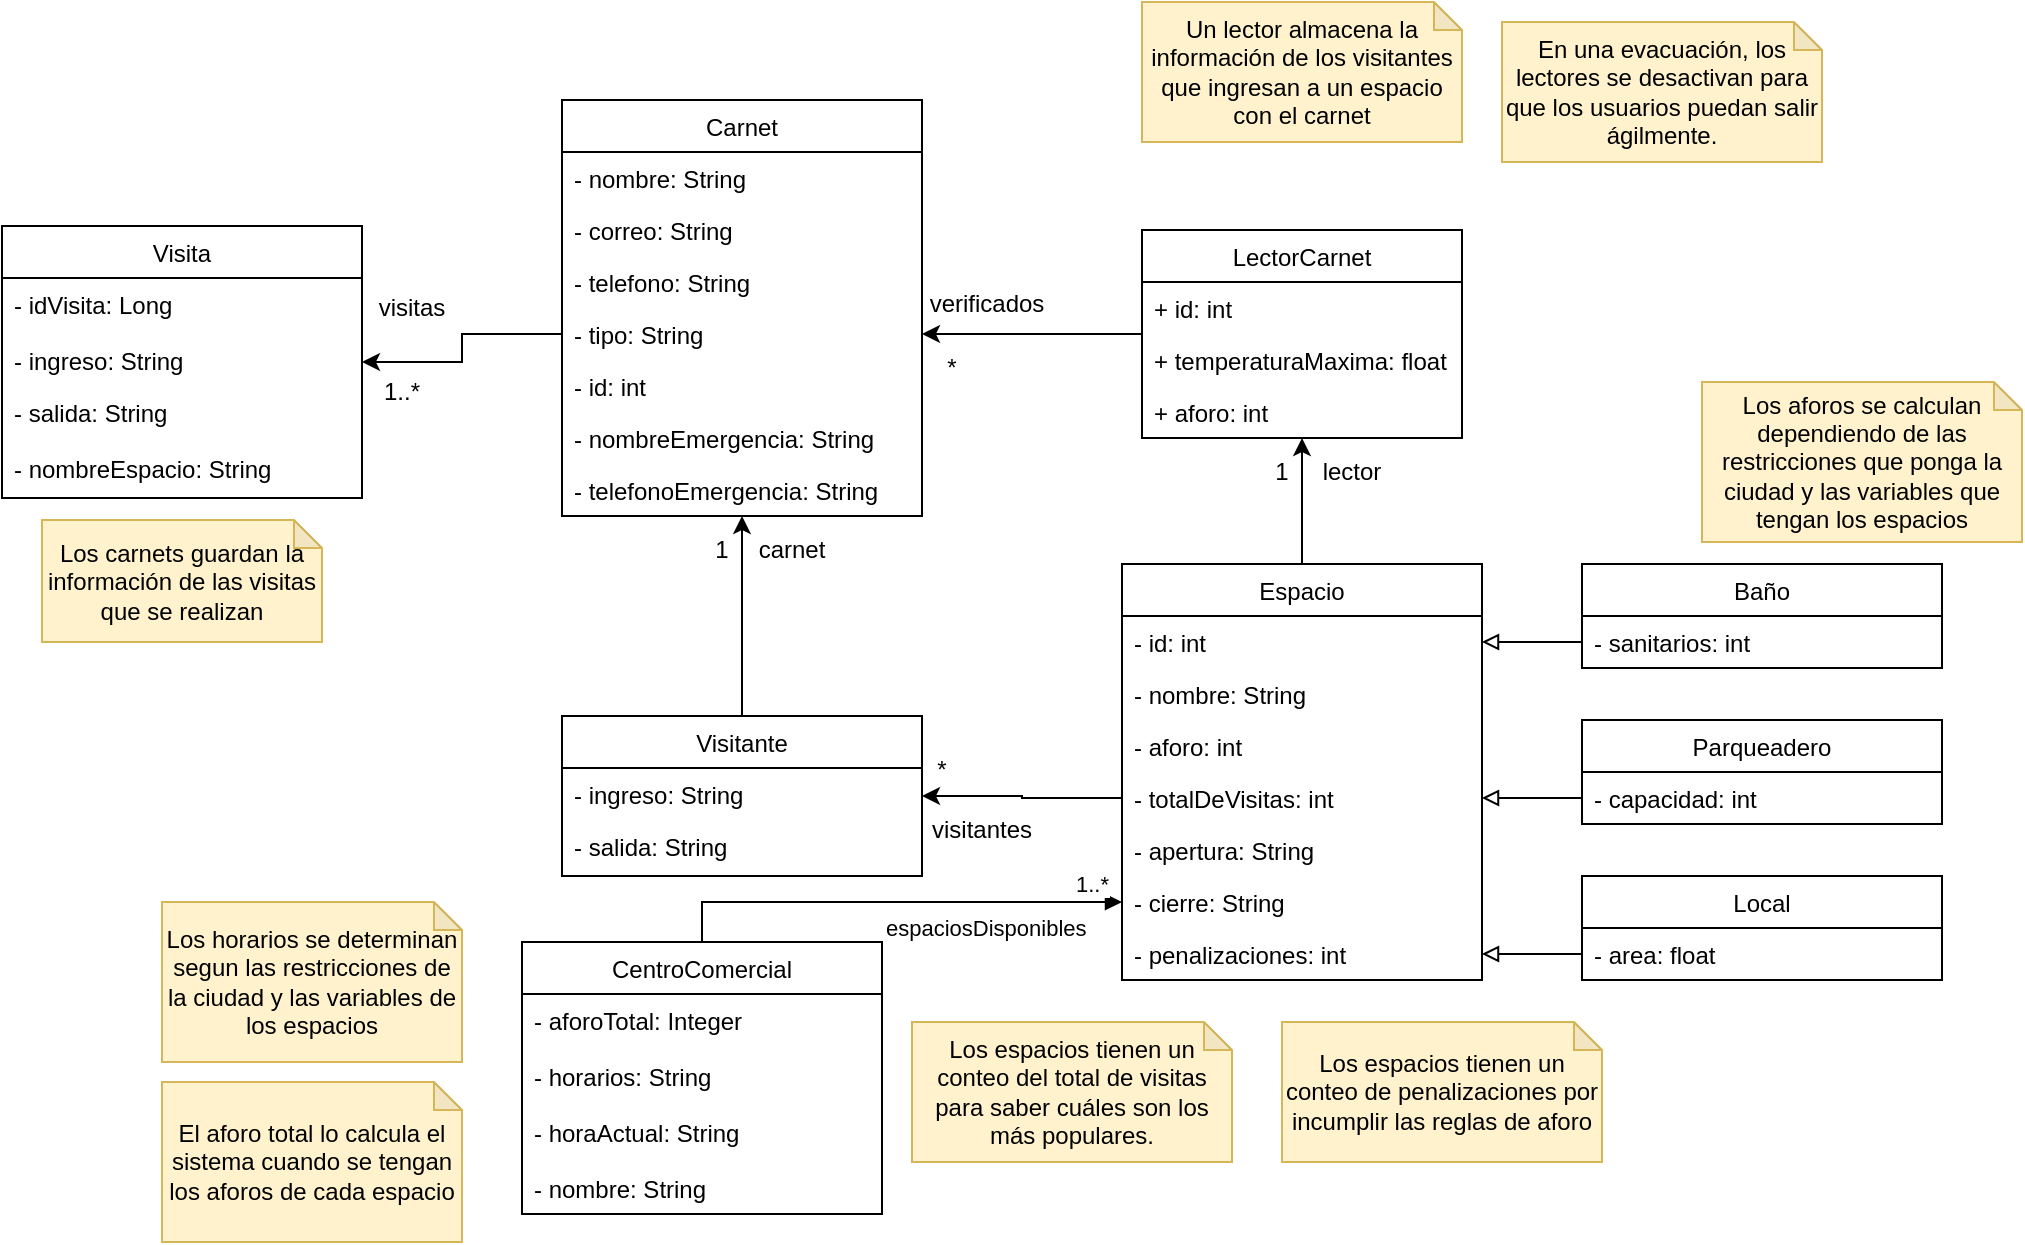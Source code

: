 <mxfile version="20.8.20" type="github">
  <diagram id="C5RBs43oDa-KdzZeNtuy" name="Page-1">
    <mxGraphModel dx="1434" dy="532" grid="1" gridSize="10" guides="1" tooltips="1" connect="1" arrows="1" fold="1" page="1" pageScale="1" pageWidth="1169" pageHeight="827" background="none" math="0" shadow="0">
      <root>
        <mxCell id="WIyWlLk6GJQsqaUBKTNV-0" />
        <mxCell id="WIyWlLk6GJQsqaUBKTNV-1" parent="WIyWlLk6GJQsqaUBKTNV-0" />
        <mxCell id="0SaAYTCdoaymlfJlWzi8-77" style="edgeStyle=orthogonalEdgeStyle;rounded=0;orthogonalLoop=1;jettySize=auto;html=1;exitX=0.5;exitY=0;exitDx=0;exitDy=0;startArrow=none;startFill=0;endArrow=classic;endFill=1;" parent="WIyWlLk6GJQsqaUBKTNV-1" source="0SaAYTCdoaymlfJlWzi8-0" target="0SaAYTCdoaymlfJlWzi8-72" edge="1">
          <mxGeometry relative="1" as="geometry" />
        </mxCell>
        <mxCell id="0SaAYTCdoaymlfJlWzi8-0" value="Espacio" style="swimlane;fontStyle=0;childLayout=stackLayout;horizontal=1;startSize=26;fillColor=none;horizontalStack=0;resizeParent=1;resizeParentMax=0;resizeLast=0;collapsible=1;marginBottom=0;" parent="WIyWlLk6GJQsqaUBKTNV-1" vertex="1">
          <mxGeometry x="690" y="411" width="180" height="208" as="geometry" />
        </mxCell>
        <mxCell id="0SaAYTCdoaymlfJlWzi8-1" value="- id: int" style="text;strokeColor=none;fillColor=none;align=left;verticalAlign=top;spacingLeft=4;spacingRight=4;overflow=hidden;rotatable=0;points=[[0,0.5],[1,0.5]];portConstraint=eastwest;" parent="0SaAYTCdoaymlfJlWzi8-0" vertex="1">
          <mxGeometry y="26" width="180" height="26" as="geometry" />
        </mxCell>
        <mxCell id="0SaAYTCdoaymlfJlWzi8-34" value="- nombre: String" style="text;strokeColor=none;fillColor=none;align=left;verticalAlign=top;spacingLeft=4;spacingRight=4;overflow=hidden;rotatable=0;points=[[0,0.5],[1,0.5]];portConstraint=eastwest;" parent="0SaAYTCdoaymlfJlWzi8-0" vertex="1">
          <mxGeometry y="52" width="180" height="26" as="geometry" />
        </mxCell>
        <mxCell id="0SaAYTCdoaymlfJlWzi8-2" value="- aforo: int" style="text;strokeColor=none;fillColor=none;align=left;verticalAlign=top;spacingLeft=4;spacingRight=4;overflow=hidden;rotatable=0;points=[[0,0.5],[1,0.5]];portConstraint=eastwest;" parent="0SaAYTCdoaymlfJlWzi8-0" vertex="1">
          <mxGeometry y="78" width="180" height="26" as="geometry" />
        </mxCell>
        <mxCell id="0SaAYTCdoaymlfJlWzi8-3" value="- totalDeVisitas: int" style="text;strokeColor=none;fillColor=none;align=left;verticalAlign=top;spacingLeft=4;spacingRight=4;overflow=hidden;rotatable=0;points=[[0,0.5],[1,0.5]];portConstraint=eastwest;" parent="0SaAYTCdoaymlfJlWzi8-0" vertex="1">
          <mxGeometry y="104" width="180" height="26" as="geometry" />
        </mxCell>
        <mxCell id="0SaAYTCdoaymlfJlWzi8-4" value="- apertura: String" style="text;strokeColor=none;fillColor=none;align=left;verticalAlign=top;spacingLeft=4;spacingRight=4;overflow=hidden;rotatable=0;points=[[0,0.5],[1,0.5]];portConstraint=eastwest;" parent="0SaAYTCdoaymlfJlWzi8-0" vertex="1">
          <mxGeometry y="130" width="180" height="26" as="geometry" />
        </mxCell>
        <mxCell id="0SaAYTCdoaymlfJlWzi8-5" value="- cierre: String" style="text;strokeColor=none;fillColor=none;align=left;verticalAlign=top;spacingLeft=4;spacingRight=4;overflow=hidden;rotatable=0;points=[[0,0.5],[1,0.5]];portConstraint=eastwest;" parent="0SaAYTCdoaymlfJlWzi8-0" vertex="1">
          <mxGeometry y="156" width="180" height="26" as="geometry" />
        </mxCell>
        <mxCell id="0SaAYTCdoaymlfJlWzi8-6" value="- penalizaciones: int" style="text;strokeColor=none;fillColor=none;align=left;verticalAlign=top;spacingLeft=4;spacingRight=4;overflow=hidden;rotatable=0;points=[[0,0.5],[1,0.5]];portConstraint=eastwest;" parent="0SaAYTCdoaymlfJlWzi8-0" vertex="1">
          <mxGeometry y="182" width="180" height="26" as="geometry" />
        </mxCell>
        <mxCell id="0SaAYTCdoaymlfJlWzi8-36" style="edgeStyle=orthogonalEdgeStyle;rounded=0;orthogonalLoop=1;jettySize=auto;html=1;exitX=0.5;exitY=0;exitDx=0;exitDy=0;entryX=0.5;entryY=1;entryDx=0;entryDy=0;" parent="WIyWlLk6GJQsqaUBKTNV-1" source="0SaAYTCdoaymlfJlWzi8-11" target="0SaAYTCdoaymlfJlWzi8-27" edge="1">
          <mxGeometry relative="1" as="geometry" />
        </mxCell>
        <mxCell id="0SaAYTCdoaymlfJlWzi8-11" value="Visitante" style="swimlane;fontStyle=0;childLayout=stackLayout;horizontal=1;startSize=26;fillColor=none;horizontalStack=0;resizeParent=1;resizeParentMax=0;resizeLast=0;collapsible=1;marginBottom=0;" parent="WIyWlLk6GJQsqaUBKTNV-1" vertex="1">
          <mxGeometry x="410" y="487" width="180" height="80" as="geometry" />
        </mxCell>
        <mxCell id="0SaAYTCdoaymlfJlWzi8-12" value="- ingreso: String" style="text;strokeColor=none;fillColor=none;align=left;verticalAlign=top;spacingLeft=4;spacingRight=4;overflow=hidden;rotatable=0;points=[[0,0.5],[1,0.5]];portConstraint=eastwest;" parent="0SaAYTCdoaymlfJlWzi8-11" vertex="1">
          <mxGeometry y="26" width="180" height="26" as="geometry" />
        </mxCell>
        <mxCell id="0SaAYTCdoaymlfJlWzi8-13" value="- salida: String" style="text;strokeColor=none;fillColor=none;align=left;verticalAlign=top;spacingLeft=4;spacingRight=4;overflow=hidden;rotatable=0;points=[[0,0.5],[1,0.5]];portConstraint=eastwest;" parent="0SaAYTCdoaymlfJlWzi8-11" vertex="1">
          <mxGeometry y="52" width="180" height="28" as="geometry" />
        </mxCell>
        <mxCell id="0SaAYTCdoaymlfJlWzi8-18" style="edgeStyle=orthogonalEdgeStyle;rounded=0;orthogonalLoop=1;jettySize=auto;html=1;exitX=0;exitY=0.5;exitDx=0;exitDy=0;entryX=1;entryY=0.5;entryDx=0;entryDy=0;startArrow=none;startFill=0;endArrow=classic;endFill=1;" parent="WIyWlLk6GJQsqaUBKTNV-1" source="0SaAYTCdoaymlfJlWzi8-3" target="0SaAYTCdoaymlfJlWzi8-11" edge="1">
          <mxGeometry relative="1" as="geometry" />
        </mxCell>
        <mxCell id="0SaAYTCdoaymlfJlWzi8-21" value="visitantes" style="text;html=1;strokeColor=none;fillColor=none;align=center;verticalAlign=middle;whiteSpace=wrap;rounded=0;" parent="WIyWlLk6GJQsqaUBKTNV-1" vertex="1">
          <mxGeometry x="590" y="529" width="60" height="30" as="geometry" />
        </mxCell>
        <mxCell id="0SaAYTCdoaymlfJlWzi8-22" value="*" style="text;html=1;strokeColor=none;fillColor=none;align=center;verticalAlign=middle;whiteSpace=wrap;rounded=0;" parent="WIyWlLk6GJQsqaUBKTNV-1" vertex="1">
          <mxGeometry x="570" y="499" width="60" height="30" as="geometry" />
        </mxCell>
        <mxCell id="0SaAYTCdoaymlfJlWzi8-27" value="Carnet" style="swimlane;fontStyle=0;childLayout=stackLayout;horizontal=1;startSize=26;fillColor=none;horizontalStack=0;resizeParent=1;resizeParentMax=0;resizeLast=0;collapsible=1;marginBottom=0;" parent="WIyWlLk6GJQsqaUBKTNV-1" vertex="1">
          <mxGeometry x="410" y="179" width="180" height="208" as="geometry" />
        </mxCell>
        <mxCell id="0SaAYTCdoaymlfJlWzi8-28" value="- nombre: String" style="text;strokeColor=none;fillColor=none;align=left;verticalAlign=top;spacingLeft=4;spacingRight=4;overflow=hidden;rotatable=0;points=[[0,0.5],[1,0.5]];portConstraint=eastwest;" parent="0SaAYTCdoaymlfJlWzi8-27" vertex="1">
          <mxGeometry y="26" width="180" height="26" as="geometry" />
        </mxCell>
        <mxCell id="0SaAYTCdoaymlfJlWzi8-29" value="- correo: String" style="text;strokeColor=none;fillColor=none;align=left;verticalAlign=top;spacingLeft=4;spacingRight=4;overflow=hidden;rotatable=0;points=[[0,0.5],[1,0.5]];portConstraint=eastwest;" parent="0SaAYTCdoaymlfJlWzi8-27" vertex="1">
          <mxGeometry y="52" width="180" height="26" as="geometry" />
        </mxCell>
        <mxCell id="0SaAYTCdoaymlfJlWzi8-30" value="- telefono: String" style="text;strokeColor=none;fillColor=none;align=left;verticalAlign=top;spacingLeft=4;spacingRight=4;overflow=hidden;rotatable=0;points=[[0,0.5],[1,0.5]];portConstraint=eastwest;" parent="0SaAYTCdoaymlfJlWzi8-27" vertex="1">
          <mxGeometry y="78" width="180" height="26" as="geometry" />
        </mxCell>
        <mxCell id="0SaAYTCdoaymlfJlWzi8-31" value="- tipo: String" style="text;strokeColor=none;fillColor=none;align=left;verticalAlign=top;spacingLeft=4;spacingRight=4;overflow=hidden;rotatable=0;points=[[0,0.5],[1,0.5]];portConstraint=eastwest;" parent="0SaAYTCdoaymlfJlWzi8-27" vertex="1">
          <mxGeometry y="104" width="180" height="26" as="geometry" />
        </mxCell>
        <mxCell id="0SaAYTCdoaymlfJlWzi8-32" value="- id: int" style="text;strokeColor=none;fillColor=none;align=left;verticalAlign=top;spacingLeft=4;spacingRight=4;overflow=hidden;rotatable=0;points=[[0,0.5],[1,0.5]];portConstraint=eastwest;" parent="0SaAYTCdoaymlfJlWzi8-27" vertex="1">
          <mxGeometry y="130" width="180" height="26" as="geometry" />
        </mxCell>
        <mxCell id="0SaAYTCdoaymlfJlWzi8-33" value="- nombreEmergencia: String" style="text;strokeColor=none;fillColor=none;align=left;verticalAlign=top;spacingLeft=4;spacingRight=4;overflow=hidden;rotatable=0;points=[[0,0.5],[1,0.5]];portConstraint=eastwest;" parent="0SaAYTCdoaymlfJlWzi8-27" vertex="1">
          <mxGeometry y="156" width="180" height="26" as="geometry" />
        </mxCell>
        <mxCell id="0SaAYTCdoaymlfJlWzi8-35" value="- telefonoEmergencia: String" style="text;strokeColor=none;fillColor=none;align=left;verticalAlign=top;spacingLeft=4;spacingRight=4;overflow=hidden;rotatable=0;points=[[0,0.5],[1,0.5]];portConstraint=eastwest;" parent="0SaAYTCdoaymlfJlWzi8-27" vertex="1">
          <mxGeometry y="182" width="180" height="26" as="geometry" />
        </mxCell>
        <mxCell id="0SaAYTCdoaymlfJlWzi8-37" value="carnet" style="text;html=1;strokeColor=none;fillColor=none;align=center;verticalAlign=middle;whiteSpace=wrap;rounded=0;" parent="WIyWlLk6GJQsqaUBKTNV-1" vertex="1">
          <mxGeometry x="500" y="389" width="50" height="30" as="geometry" />
        </mxCell>
        <mxCell id="0SaAYTCdoaymlfJlWzi8-38" value="1" style="text;html=1;strokeColor=none;fillColor=none;align=center;verticalAlign=middle;whiteSpace=wrap;rounded=0;" parent="WIyWlLk6GJQsqaUBKTNV-1" vertex="1">
          <mxGeometry x="480" y="389" width="20" height="30" as="geometry" />
        </mxCell>
        <mxCell id="0SaAYTCdoaymlfJlWzi8-43" value="Local" style="swimlane;fontStyle=0;childLayout=stackLayout;horizontal=1;startSize=26;fillColor=none;horizontalStack=0;resizeParent=1;resizeParentMax=0;resizeLast=0;collapsible=1;marginBottom=0;" parent="WIyWlLk6GJQsqaUBKTNV-1" vertex="1">
          <mxGeometry x="920" y="567" width="180" height="52" as="geometry" />
        </mxCell>
        <mxCell id="0SaAYTCdoaymlfJlWzi8-44" value="- area: float" style="text;strokeColor=none;fillColor=none;align=left;verticalAlign=top;spacingLeft=4;spacingRight=4;overflow=hidden;rotatable=0;points=[[0,0.5],[1,0.5]];portConstraint=eastwest;" parent="0SaAYTCdoaymlfJlWzi8-43" vertex="1">
          <mxGeometry y="26" width="180" height="26" as="geometry" />
        </mxCell>
        <mxCell id="0SaAYTCdoaymlfJlWzi8-46" value="Parqueadero" style="swimlane;fontStyle=0;childLayout=stackLayout;horizontal=1;startSize=26;fillColor=none;horizontalStack=0;resizeParent=1;resizeParentMax=0;resizeLast=0;collapsible=1;marginBottom=0;" parent="WIyWlLk6GJQsqaUBKTNV-1" vertex="1">
          <mxGeometry x="920" y="489" width="180" height="52" as="geometry" />
        </mxCell>
        <mxCell id="0SaAYTCdoaymlfJlWzi8-47" value="- capacidad: int" style="text;strokeColor=none;fillColor=none;align=left;verticalAlign=top;spacingLeft=4;spacingRight=4;overflow=hidden;rotatable=0;points=[[0,0.5],[1,0.5]];portConstraint=eastwest;" parent="0SaAYTCdoaymlfJlWzi8-46" vertex="1">
          <mxGeometry y="26" width="180" height="26" as="geometry" />
        </mxCell>
        <mxCell id="0SaAYTCdoaymlfJlWzi8-49" value="Baño" style="swimlane;fontStyle=0;childLayout=stackLayout;horizontal=1;startSize=26;fillColor=none;horizontalStack=0;resizeParent=1;resizeParentMax=0;resizeLast=0;collapsible=1;marginBottom=0;" parent="WIyWlLk6GJQsqaUBKTNV-1" vertex="1">
          <mxGeometry x="920" y="411" width="180" height="52" as="geometry" />
        </mxCell>
        <mxCell id="0SaAYTCdoaymlfJlWzi8-50" value="- sanitarios: int" style="text;strokeColor=none;fillColor=none;align=left;verticalAlign=top;spacingLeft=4;spacingRight=4;overflow=hidden;rotatable=0;points=[[0,0.5],[1,0.5]];portConstraint=eastwest;" parent="0SaAYTCdoaymlfJlWzi8-49" vertex="1">
          <mxGeometry y="26" width="180" height="26" as="geometry" />
        </mxCell>
        <mxCell id="0SaAYTCdoaymlfJlWzi8-58" style="edgeStyle=orthogonalEdgeStyle;rounded=0;orthogonalLoop=1;jettySize=auto;html=1;exitX=0;exitY=0.5;exitDx=0;exitDy=0;entryX=1;entryY=0.5;entryDx=0;entryDy=0;endArrow=block;endFill=0;" parent="WIyWlLk6GJQsqaUBKTNV-1" source="0SaAYTCdoaymlfJlWzi8-44" target="0SaAYTCdoaymlfJlWzi8-6" edge="1">
          <mxGeometry relative="1" as="geometry" />
        </mxCell>
        <mxCell id="0SaAYTCdoaymlfJlWzi8-59" style="edgeStyle=orthogonalEdgeStyle;rounded=0;orthogonalLoop=1;jettySize=auto;html=1;exitX=0;exitY=0.5;exitDx=0;exitDy=0;endArrow=block;endFill=0;" parent="WIyWlLk6GJQsqaUBKTNV-1" source="0SaAYTCdoaymlfJlWzi8-47" target="0SaAYTCdoaymlfJlWzi8-3" edge="1">
          <mxGeometry relative="1" as="geometry" />
        </mxCell>
        <mxCell id="0SaAYTCdoaymlfJlWzi8-60" style="edgeStyle=orthogonalEdgeStyle;rounded=0;orthogonalLoop=1;jettySize=auto;html=1;exitX=0;exitY=0.5;exitDx=0;exitDy=0;endArrow=block;endFill=0;" parent="WIyWlLk6GJQsqaUBKTNV-1" source="0SaAYTCdoaymlfJlWzi8-50" target="0SaAYTCdoaymlfJlWzi8-1" edge="1">
          <mxGeometry relative="1" as="geometry" />
        </mxCell>
        <mxCell id="0SaAYTCdoaymlfJlWzi8-65" value="Visita" style="swimlane;fontStyle=0;childLayout=stackLayout;horizontal=1;startSize=26;fillColor=none;horizontalStack=0;resizeParent=1;resizeParentMax=0;resizeLast=0;collapsible=1;marginBottom=0;" parent="WIyWlLk6GJQsqaUBKTNV-1" vertex="1">
          <mxGeometry x="130" y="242" width="180" height="136" as="geometry" />
        </mxCell>
        <mxCell id="2yZMzL1_iW2No0fdBGCF-11" value="- idVisita: Long" style="text;strokeColor=none;fillColor=none;align=left;verticalAlign=top;spacingLeft=4;spacingRight=4;overflow=hidden;rotatable=0;points=[[0,0.5],[1,0.5]];portConstraint=eastwest;" vertex="1" parent="0SaAYTCdoaymlfJlWzi8-65">
          <mxGeometry y="26" width="180" height="28" as="geometry" />
        </mxCell>
        <mxCell id="0SaAYTCdoaymlfJlWzi8-66" value="- ingreso: String" style="text;strokeColor=none;fillColor=none;align=left;verticalAlign=top;spacingLeft=4;spacingRight=4;overflow=hidden;rotatable=0;points=[[0,0.5],[1,0.5]];portConstraint=eastwest;" parent="0SaAYTCdoaymlfJlWzi8-65" vertex="1">
          <mxGeometry y="54" width="180" height="26" as="geometry" />
        </mxCell>
        <mxCell id="0SaAYTCdoaymlfJlWzi8-67" value="- salida: String" style="text;strokeColor=none;fillColor=none;align=left;verticalAlign=top;spacingLeft=4;spacingRight=4;overflow=hidden;rotatable=0;points=[[0,0.5],[1,0.5]];portConstraint=eastwest;" parent="0SaAYTCdoaymlfJlWzi8-65" vertex="1">
          <mxGeometry y="80" width="180" height="28" as="geometry" />
        </mxCell>
        <mxCell id="0SaAYTCdoaymlfJlWzi8-68" value="- nombreEspacio: String" style="text;strokeColor=none;fillColor=none;align=left;verticalAlign=top;spacingLeft=4;spacingRight=4;overflow=hidden;rotatable=0;points=[[0,0.5],[1,0.5]];portConstraint=eastwest;" parent="0SaAYTCdoaymlfJlWzi8-65" vertex="1">
          <mxGeometry y="108" width="180" height="28" as="geometry" />
        </mxCell>
        <mxCell id="0SaAYTCdoaymlfJlWzi8-69" style="edgeStyle=orthogonalEdgeStyle;rounded=0;orthogonalLoop=1;jettySize=auto;html=1;exitX=0;exitY=0.5;exitDx=0;exitDy=0;endArrow=classic;endFill=1;" parent="WIyWlLk6GJQsqaUBKTNV-1" source="0SaAYTCdoaymlfJlWzi8-31" target="0SaAYTCdoaymlfJlWzi8-65" edge="1">
          <mxGeometry relative="1" as="geometry" />
        </mxCell>
        <mxCell id="0SaAYTCdoaymlfJlWzi8-70" value="visitas" style="text;html=1;strokeColor=none;fillColor=none;align=center;verticalAlign=middle;whiteSpace=wrap;rounded=0;" parent="WIyWlLk6GJQsqaUBKTNV-1" vertex="1">
          <mxGeometry x="310" y="268" width="50" height="30" as="geometry" />
        </mxCell>
        <mxCell id="0SaAYTCdoaymlfJlWzi8-71" value="1..*" style="text;html=1;strokeColor=none;fillColor=none;align=center;verticalAlign=middle;whiteSpace=wrap;rounded=0;" parent="WIyWlLk6GJQsqaUBKTNV-1" vertex="1">
          <mxGeometry x="300" y="310" width="60" height="30" as="geometry" />
        </mxCell>
        <mxCell id="0SaAYTCdoaymlfJlWzi8-72" value="LectorCarnet" style="swimlane;fontStyle=0;childLayout=stackLayout;horizontal=1;startSize=26;fillColor=none;horizontalStack=0;resizeParent=1;resizeParentMax=0;resizeLast=0;collapsible=1;marginBottom=0;" parent="WIyWlLk6GJQsqaUBKTNV-1" vertex="1">
          <mxGeometry x="700" y="244" width="160" height="104" as="geometry" />
        </mxCell>
        <mxCell id="0SaAYTCdoaymlfJlWzi8-73" value="+ id: int" style="text;strokeColor=none;fillColor=none;align=left;verticalAlign=top;spacingLeft=4;spacingRight=4;overflow=hidden;rotatable=0;points=[[0,0.5],[1,0.5]];portConstraint=eastwest;" parent="0SaAYTCdoaymlfJlWzi8-72" vertex="1">
          <mxGeometry y="26" width="160" height="26" as="geometry" />
        </mxCell>
        <mxCell id="0SaAYTCdoaymlfJlWzi8-74" value="+ temperaturaMaxima: float" style="text;strokeColor=none;fillColor=none;align=left;verticalAlign=top;spacingLeft=4;spacingRight=4;overflow=hidden;rotatable=0;points=[[0,0.5],[1,0.5]];portConstraint=eastwest;" parent="0SaAYTCdoaymlfJlWzi8-72" vertex="1">
          <mxGeometry y="52" width="160" height="26" as="geometry" />
        </mxCell>
        <mxCell id="0SaAYTCdoaymlfJlWzi8-75" value="+ aforo: int" style="text;strokeColor=none;fillColor=none;align=left;verticalAlign=top;spacingLeft=4;spacingRight=4;overflow=hidden;rotatable=0;points=[[0,0.5],[1,0.5]];portConstraint=eastwest;" parent="0SaAYTCdoaymlfJlWzi8-72" vertex="1">
          <mxGeometry y="78" width="160" height="26" as="geometry" />
        </mxCell>
        <mxCell id="0SaAYTCdoaymlfJlWzi8-76" style="edgeStyle=orthogonalEdgeStyle;rounded=0;orthogonalLoop=1;jettySize=auto;html=1;exitX=1;exitY=0.5;exitDx=0;exitDy=0;startArrow=classic;startFill=1;endArrow=none;endFill=0;" parent="WIyWlLk6GJQsqaUBKTNV-1" source="0SaAYTCdoaymlfJlWzi8-31" target="0SaAYTCdoaymlfJlWzi8-72" edge="1">
          <mxGeometry relative="1" as="geometry" />
        </mxCell>
        <mxCell id="0SaAYTCdoaymlfJlWzi8-78" value="1" style="text;html=1;strokeColor=none;fillColor=none;align=center;verticalAlign=middle;whiteSpace=wrap;rounded=0;" parent="WIyWlLk6GJQsqaUBKTNV-1" vertex="1">
          <mxGeometry x="760" y="350" width="20" height="30" as="geometry" />
        </mxCell>
        <mxCell id="0SaAYTCdoaymlfJlWzi8-79" value="lector" style="text;html=1;strokeColor=none;fillColor=none;align=center;verticalAlign=middle;whiteSpace=wrap;rounded=0;" parent="WIyWlLk6GJQsqaUBKTNV-1" vertex="1">
          <mxGeometry x="780" y="350" width="50" height="30" as="geometry" />
        </mxCell>
        <mxCell id="0SaAYTCdoaymlfJlWzi8-80" value="verificados" style="text;html=1;strokeColor=none;fillColor=none;align=center;verticalAlign=middle;whiteSpace=wrap;rounded=0;" parent="WIyWlLk6GJQsqaUBKTNV-1" vertex="1">
          <mxGeometry x="590" y="266" width="65" height="30" as="geometry" />
        </mxCell>
        <mxCell id="0SaAYTCdoaymlfJlWzi8-81" value="*" style="text;html=1;strokeColor=none;fillColor=none;align=center;verticalAlign=middle;whiteSpace=wrap;rounded=0;" parent="WIyWlLk6GJQsqaUBKTNV-1" vertex="1">
          <mxGeometry x="590" y="298" width="30" height="30" as="geometry" />
        </mxCell>
        <mxCell id="0SaAYTCdoaymlfJlWzi8-82" value="Los espacios tienen un conteo de penalizaciones por incumplir las reglas de aforo" style="shape=note;whiteSpace=wrap;html=1;backgroundOutline=1;darkOpacity=0.05;size=14;fillColor=#fff2cc;strokeColor=#d6b656;" parent="WIyWlLk6GJQsqaUBKTNV-1" vertex="1">
          <mxGeometry x="770" y="640" width="160" height="70" as="geometry" />
        </mxCell>
        <mxCell id="0SaAYTCdoaymlfJlWzi8-83" value="Un lector almacena la información de los visitantes que ingresan a un espacio con el carnet" style="shape=note;whiteSpace=wrap;html=1;backgroundOutline=1;darkOpacity=0.05;size=14;fillColor=#fff2cc;strokeColor=#d6b656;" parent="WIyWlLk6GJQsqaUBKTNV-1" vertex="1">
          <mxGeometry x="700" y="130" width="160" height="70" as="geometry" />
        </mxCell>
        <mxCell id="0SaAYTCdoaymlfJlWzi8-84" value="Los carnets guardan la información de las visitas que se realizan" style="shape=note;whiteSpace=wrap;html=1;backgroundOutline=1;darkOpacity=0.05;size=14;fillColor=#fff2cc;strokeColor=#d6b656;" parent="WIyWlLk6GJQsqaUBKTNV-1" vertex="1">
          <mxGeometry x="150" y="389" width="140" height="61" as="geometry" />
        </mxCell>
        <mxCell id="0SaAYTCdoaymlfJlWzi8-86" value="En una evacuación, los lectores se desactivan para que los usuarios puedan salir ágilmente." style="shape=note;whiteSpace=wrap;html=1;backgroundOutline=1;darkOpacity=0.05;size=14;fillColor=#fff2cc;strokeColor=#d6b656;" parent="WIyWlLk6GJQsqaUBKTNV-1" vertex="1">
          <mxGeometry x="880" y="140" width="160" height="70" as="geometry" />
        </mxCell>
        <mxCell id="0SaAYTCdoaymlfJlWzi8-87" value="Los espacios tienen un conteo del total de visitas para saber cuáles son los más populares." style="shape=note;whiteSpace=wrap;html=1;backgroundOutline=1;darkOpacity=0.05;size=14;fillColor=#fff2cc;strokeColor=#d6b656;" parent="WIyWlLk6GJQsqaUBKTNV-1" vertex="1">
          <mxGeometry x="585" y="640" width="160" height="70" as="geometry" />
        </mxCell>
        <mxCell id="2yZMzL1_iW2No0fdBGCF-0" value="CentroComercial" style="swimlane;fontStyle=0;childLayout=stackLayout;horizontal=1;startSize=26;fillColor=none;horizontalStack=0;resizeParent=1;resizeParentMax=0;resizeLast=0;collapsible=1;marginBottom=0;" vertex="1" parent="WIyWlLk6GJQsqaUBKTNV-1">
          <mxGeometry x="390" y="600" width="180" height="136" as="geometry" />
        </mxCell>
        <mxCell id="2yZMzL1_iW2No0fdBGCF-6" value="- aforoTotal: Integer" style="text;strokeColor=none;fillColor=none;align=left;verticalAlign=top;spacingLeft=4;spacingRight=4;overflow=hidden;rotatable=0;points=[[0,0.5],[1,0.5]];portConstraint=eastwest;" vertex="1" parent="2yZMzL1_iW2No0fdBGCF-0">
          <mxGeometry y="26" width="180" height="28" as="geometry" />
        </mxCell>
        <mxCell id="2yZMzL1_iW2No0fdBGCF-5" value="- horarios: String" style="text;strokeColor=none;fillColor=none;align=left;verticalAlign=top;spacingLeft=4;spacingRight=4;overflow=hidden;rotatable=0;points=[[0,0.5],[1,0.5]];portConstraint=eastwest;" vertex="1" parent="2yZMzL1_iW2No0fdBGCF-0">
          <mxGeometry y="54" width="180" height="28" as="geometry" />
        </mxCell>
        <mxCell id="2yZMzL1_iW2No0fdBGCF-4" value="- horaActual: String" style="text;strokeColor=none;fillColor=none;align=left;verticalAlign=top;spacingLeft=4;spacingRight=4;overflow=hidden;rotatable=0;points=[[0,0.5],[1,0.5]];portConstraint=eastwest;" vertex="1" parent="2yZMzL1_iW2No0fdBGCF-0">
          <mxGeometry y="82" width="180" height="28" as="geometry" />
        </mxCell>
        <mxCell id="2yZMzL1_iW2No0fdBGCF-1" value="- nombre: String" style="text;strokeColor=none;fillColor=none;align=left;verticalAlign=top;spacingLeft=4;spacingRight=4;overflow=hidden;rotatable=0;points=[[0,0.5],[1,0.5]];portConstraint=eastwest;" vertex="1" parent="2yZMzL1_iW2No0fdBGCF-0">
          <mxGeometry y="110" width="180" height="26" as="geometry" />
        </mxCell>
        <mxCell id="2yZMzL1_iW2No0fdBGCF-9" value="espaciosDisponibles" style="endArrow=block;endFill=1;html=1;edgeStyle=orthogonalEdgeStyle;align=left;verticalAlign=top;rounded=0;" edge="1" parent="WIyWlLk6GJQsqaUBKTNV-1" source="2yZMzL1_iW2No0fdBGCF-0">
          <mxGeometry x="-0.044" relative="1" as="geometry">
            <mxPoint x="510" y="570" as="sourcePoint" />
            <mxPoint x="690" y="580" as="targetPoint" />
            <Array as="points">
              <mxPoint x="480" y="580" />
              <mxPoint x="690" y="580" />
            </Array>
            <mxPoint as="offset" />
          </mxGeometry>
        </mxCell>
        <mxCell id="2yZMzL1_iW2No0fdBGCF-10" value="1..*" style="edgeLabel;resizable=0;html=1;align=left;verticalAlign=bottom;" connectable="0" vertex="1" parent="2yZMzL1_iW2No0fdBGCF-9">
          <mxGeometry x="-1" relative="1" as="geometry">
            <mxPoint x="185" y="-21" as="offset" />
          </mxGeometry>
        </mxCell>
        <mxCell id="2yZMzL1_iW2No0fdBGCF-12" value="El aforo total lo calcula el sistema cuando se tengan los aforos de cada espacio" style="shape=note;whiteSpace=wrap;html=1;backgroundOutline=1;darkOpacity=0.05;size=14;fillColor=#fff2cc;strokeColor=#d6b656;" vertex="1" parent="WIyWlLk6GJQsqaUBKTNV-1">
          <mxGeometry x="210" y="670" width="150" height="80" as="geometry" />
        </mxCell>
        <mxCell id="2yZMzL1_iW2No0fdBGCF-13" value="Los aforos se calculan dependiendo de las restricciones que ponga la ciudad y las variables que tengan los espacios" style="shape=note;whiteSpace=wrap;html=1;backgroundOutline=1;darkOpacity=0.05;size=14;fillColor=#fff2cc;strokeColor=#d6b656;" vertex="1" parent="WIyWlLk6GJQsqaUBKTNV-1">
          <mxGeometry x="980" y="320" width="160" height="80" as="geometry" />
        </mxCell>
        <mxCell id="2yZMzL1_iW2No0fdBGCF-15" value="Los horarios se determinan segun las restricciones de la ciudad y las variables de los espacios" style="shape=note;whiteSpace=wrap;html=1;backgroundOutline=1;darkOpacity=0.05;size=14;fillColor=#fff2cc;strokeColor=#d6b656;" vertex="1" parent="WIyWlLk6GJQsqaUBKTNV-1">
          <mxGeometry x="210" y="580" width="150" height="80" as="geometry" />
        </mxCell>
      </root>
    </mxGraphModel>
  </diagram>
</mxfile>
